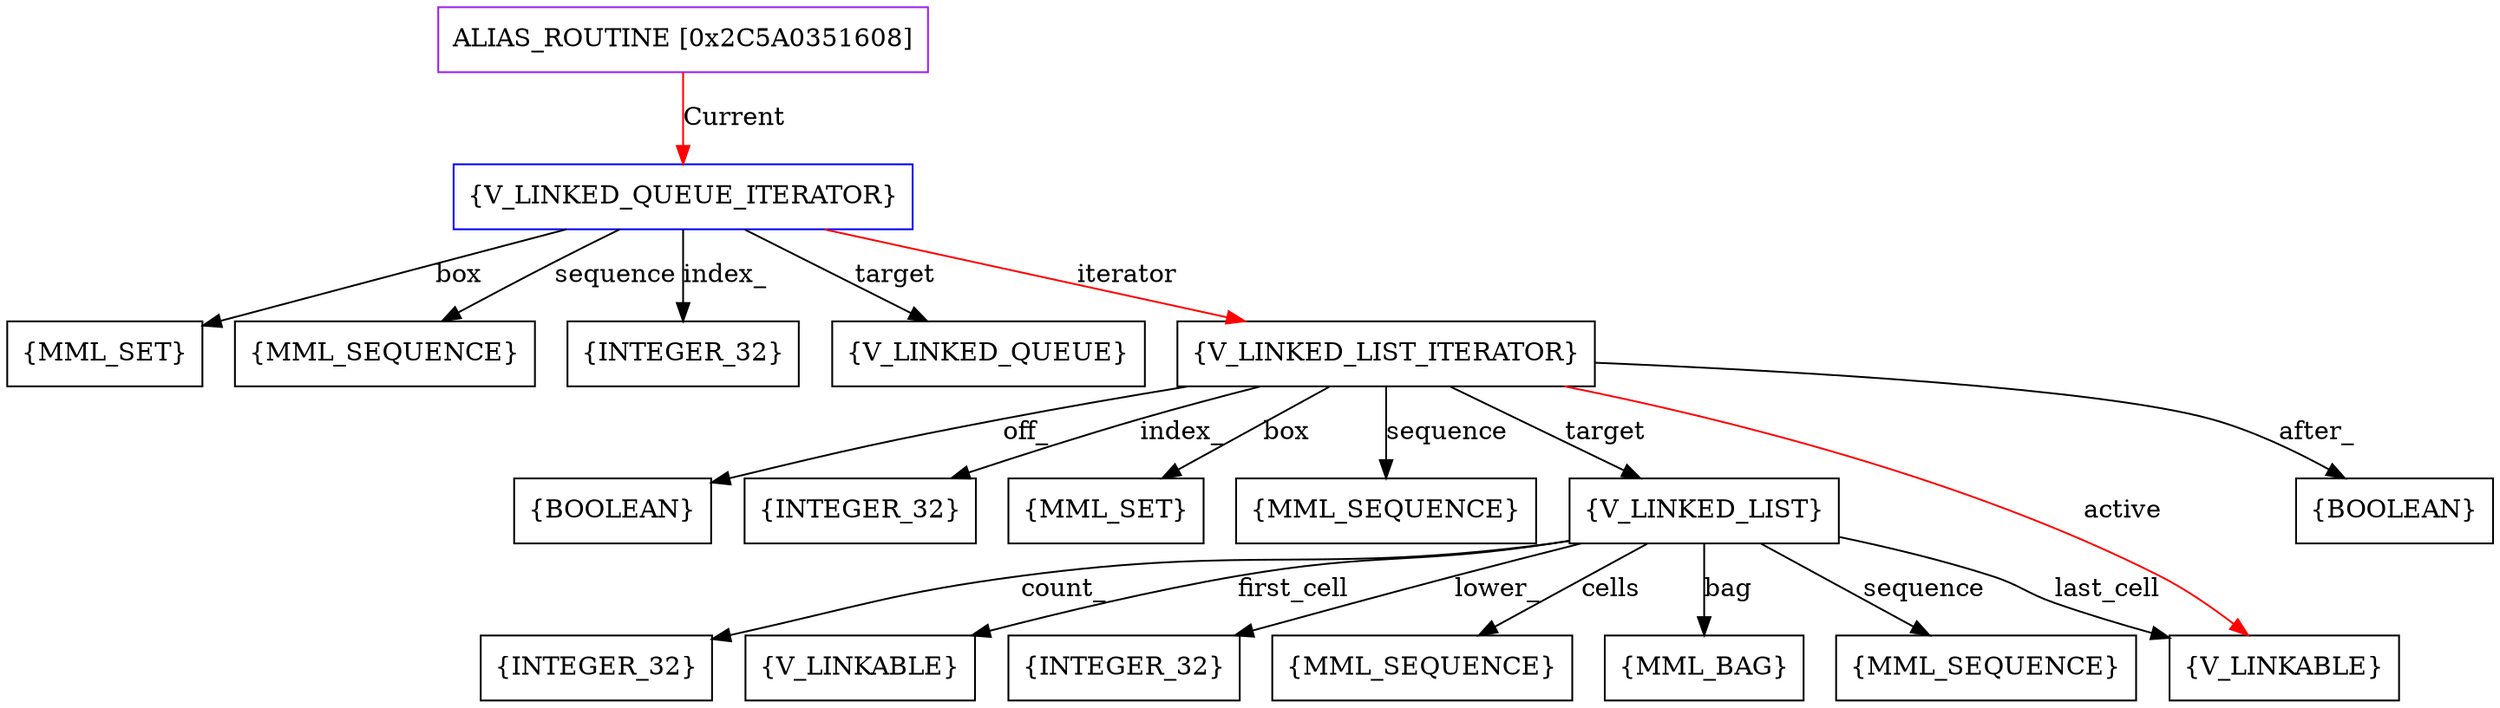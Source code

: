 digraph g {
	node [shape=box]
	b1[color=purple label=<ALIAS_ROUTINE [0x2C5A0351608]>]
	b2[color=blue label=<{V_LINKED_QUEUE_ITERATOR}>]
	b3[label=<{MML_SET}>]
	b4[label=<{MML_SEQUENCE}>]
	b5[label=<{INTEGER_32}>]
	b6[label=<{V_LINKED_QUEUE}>]
	b7[label=<{V_LINKED_LIST_ITERATOR}>]
	b8[label=<{BOOLEAN}>]
	b9[label=<{INTEGER_32}>]
	b10[label=<{MML_SET}>]
	b11[label=<{MML_SEQUENCE}>]
	b12[label=<{V_LINKED_LIST}>]
	b13[label=<{INTEGER_32}>]
	b14[label=<{MML_BAG}>]
	b15[label=<{MML_SEQUENCE}>]
	b16[label=<{INTEGER_32}>]
	b17[label=<{V_LINKABLE}>]
	b18[label=<{V_LINKABLE}>]
	b19[label=<{MML_SEQUENCE}>]
	b20[label=<{BOOLEAN}>]
	b1->b2[color=red label=<Current>]
	b2->b3[label=<box>]
	b2->b4[label=<sequence>]
	b2->b5[label=<index_>]
	b2->b6[label=<target>]
	b2->b7[color=red label=<iterator>]
	b7->b8[label=<off_>]
	b7->b9[label=<index_>]
	b7->b10[label=<box>]
	b7->b11[label=<sequence>]
	b7->b12[label=<target>]
	b12->b13[label=<lower_>]
	b12->b14[label=<bag>]
	b12->b15[label=<sequence>]
	b12->b16[label=<count_>]
	b12->b17[label=<first_cell>]
	b12->b18[label=<last_cell>]
	b12->b19[label=<cells>]
	b7->b18[color=red label=<active>]
	b7->b20[label=<after_>]
}
